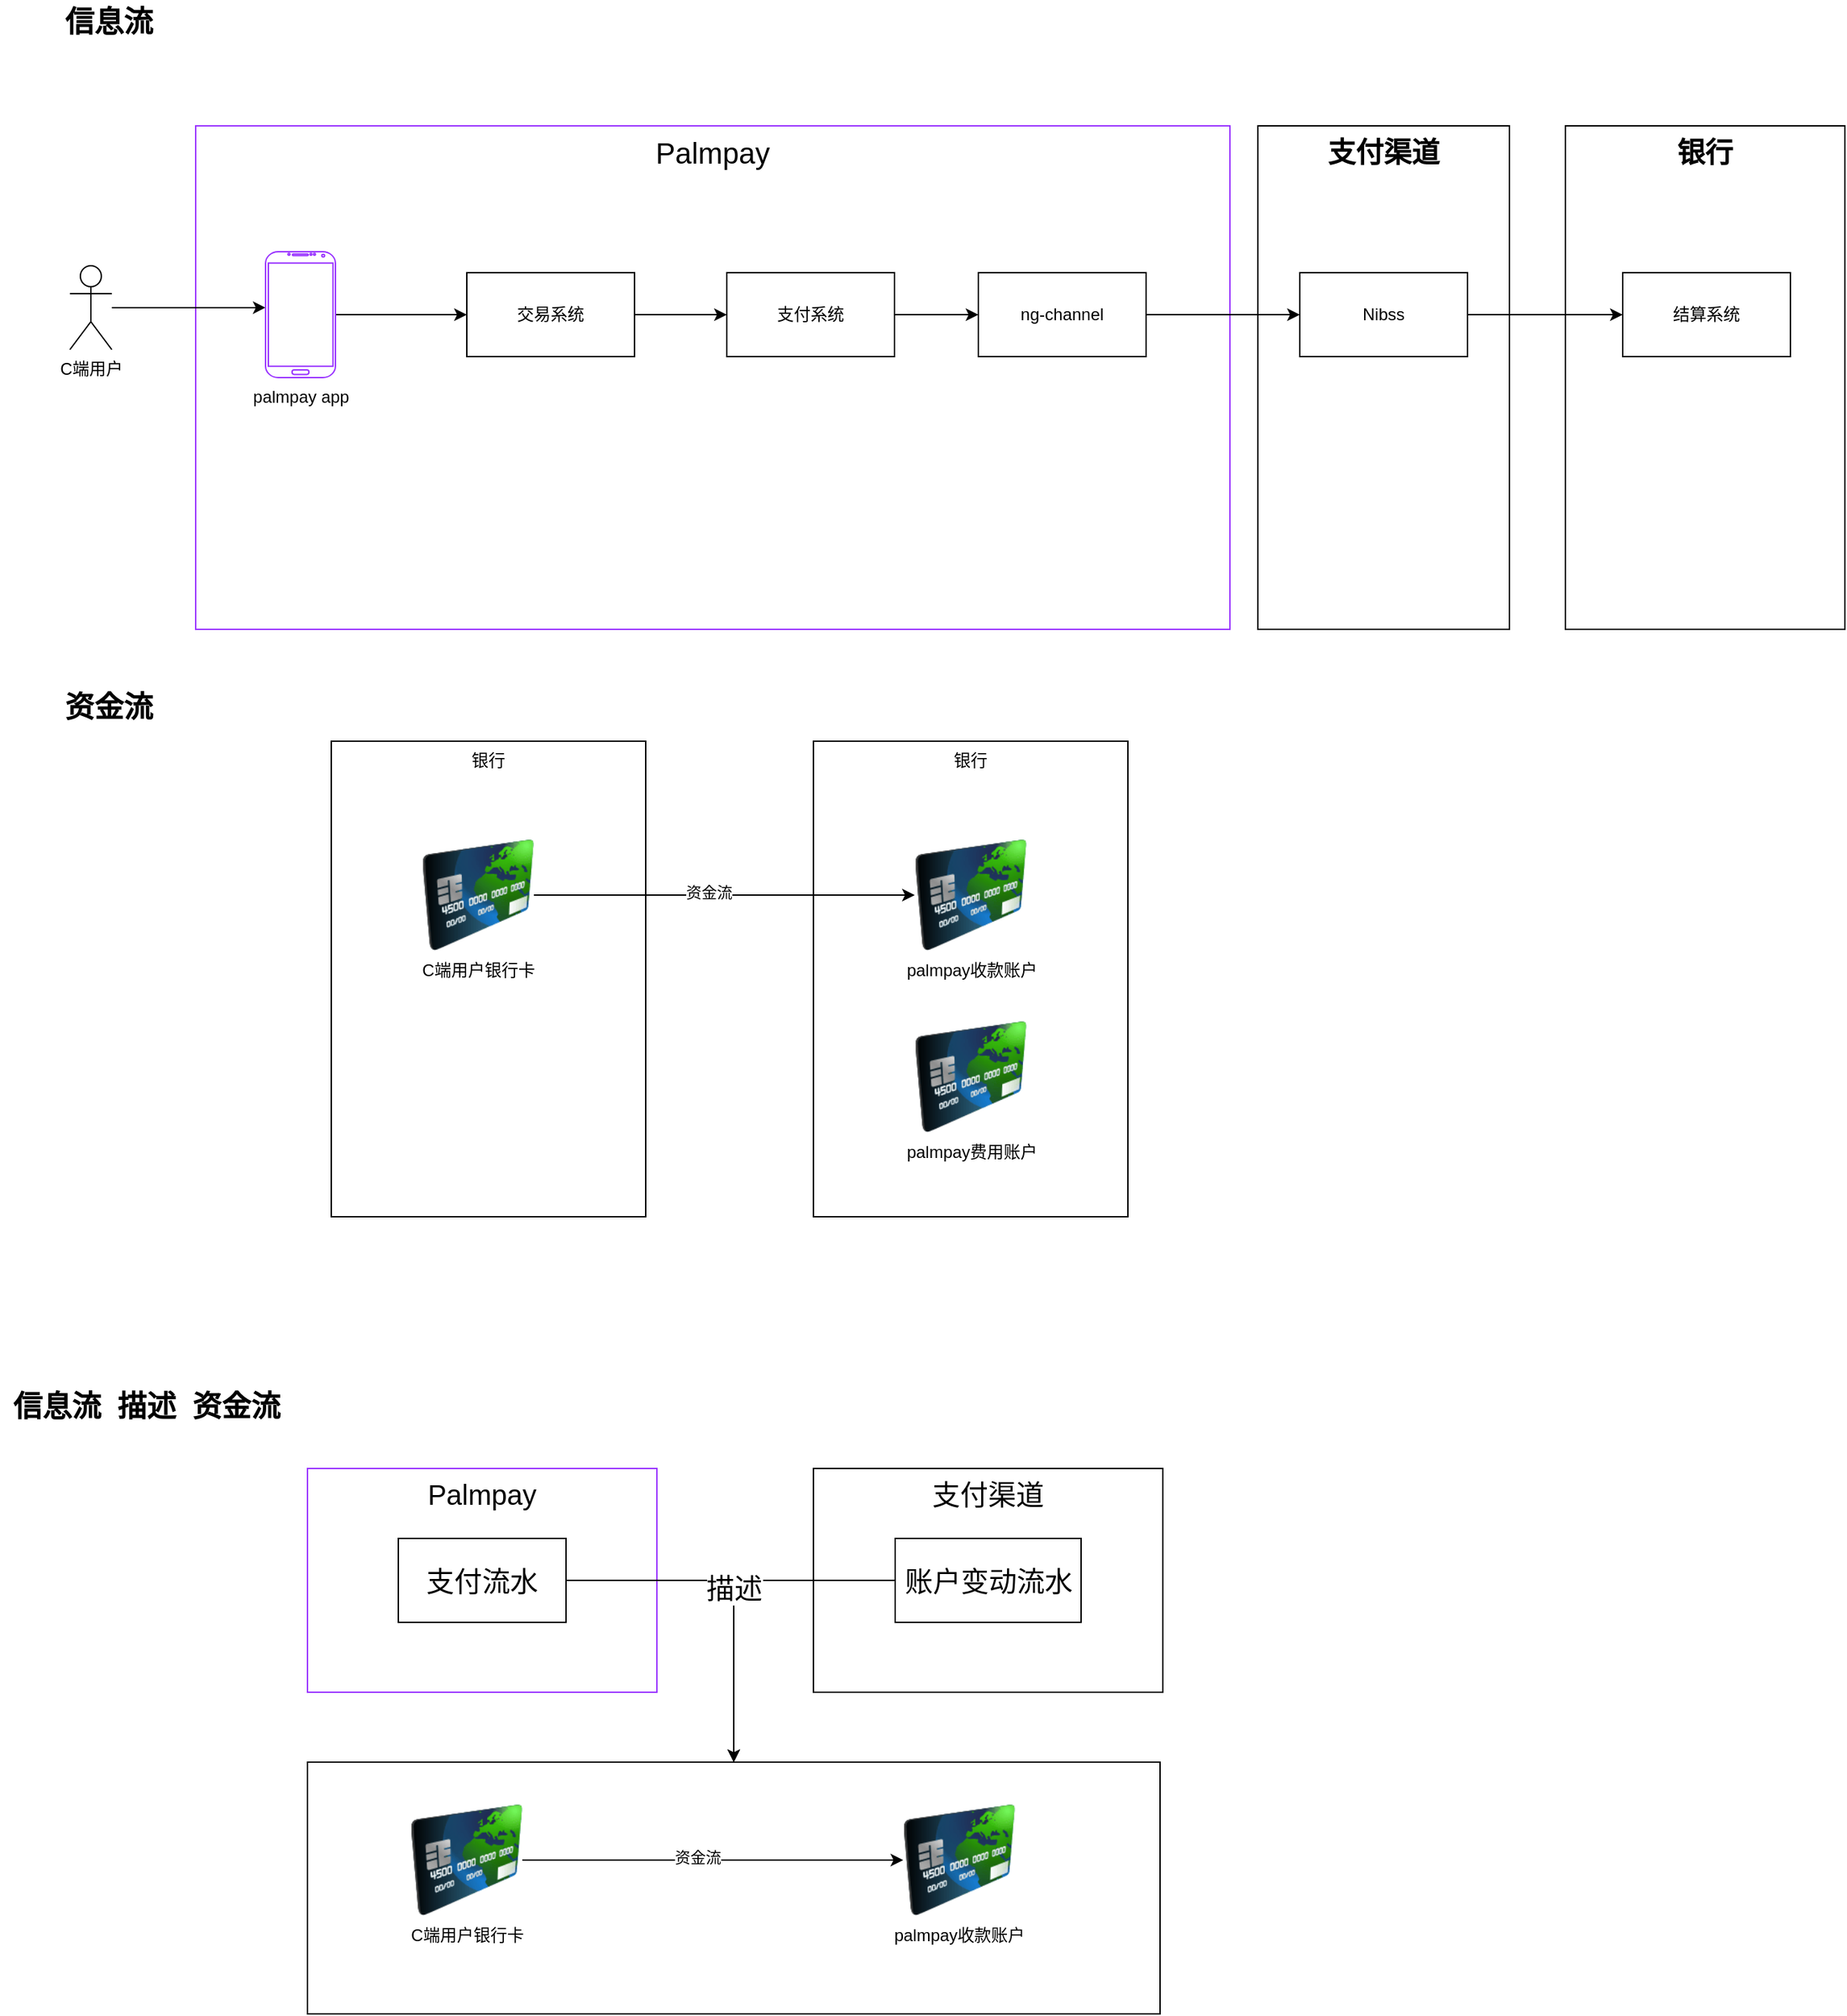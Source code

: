 <mxfile version="20.7.4" type="github">
  <diagram id="4bPIOxXS7Ri6mOKR6sBD" name="第 1 页">
    <mxGraphModel dx="1306" dy="2005" grid="1" gridSize="10" guides="1" tooltips="1" connect="1" arrows="1" fold="1" page="1" pageScale="1" pageWidth="827" pageHeight="1169" math="0" shadow="0">
      <root>
        <mxCell id="0" />
        <mxCell id="1" parent="0" />
        <mxCell id="NlrVx7OgdfCODWQ9weZM-37" value="" style="rounded=0;whiteSpace=wrap;html=1;strokeColor=#000000;fontSize=20;" vertex="1" parent="1">
          <mxGeometry x="240" y="1190" width="610" height="180" as="geometry" />
        </mxCell>
        <mxCell id="NlrVx7OgdfCODWQ9weZM-27" value="支付渠道" style="rounded=0;whiteSpace=wrap;html=1;strokeColor=#000000;fontSize=20;verticalAlign=top;" vertex="1" parent="1">
          <mxGeometry x="602" y="980" width="250" height="160" as="geometry" />
        </mxCell>
        <mxCell id="NlrVx7OgdfCODWQ9weZM-24" value="Palmpay" style="rounded=0;whiteSpace=wrap;html=1;strokeColor=#9933FF;fontSize=21;verticalAlign=top;" vertex="1" parent="1">
          <mxGeometry x="160" y="20" width="740" height="360" as="geometry" />
        </mxCell>
        <mxCell id="NlrVx7OgdfCODWQ9weZM-6" value="支付渠道" style="rounded=0;whiteSpace=wrap;html=1;strokeColor=#000000;verticalAlign=top;fontSize=20;fontStyle=1" vertex="1" parent="1">
          <mxGeometry x="920" y="20" width="180" height="360" as="geometry" />
        </mxCell>
        <mxCell id="NlrVx7OgdfCODWQ9weZM-9" style="edgeStyle=orthogonalEdgeStyle;rounded=0;orthogonalLoop=1;jettySize=auto;html=1;entryX=0;entryY=0.444;entryDx=0;entryDy=0;entryPerimeter=0;" edge="1" parent="1" source="NlrVx7OgdfCODWQ9weZM-1" target="NlrVx7OgdfCODWQ9weZM-2">
          <mxGeometry relative="1" as="geometry" />
        </mxCell>
        <mxCell id="NlrVx7OgdfCODWQ9weZM-1" value="C端用户" style="shape=umlActor;verticalLabelPosition=bottom;verticalAlign=top;html=1;outlineConnect=0;" vertex="1" parent="1">
          <mxGeometry x="70" y="120" width="30" height="60" as="geometry" />
        </mxCell>
        <mxCell id="NlrVx7OgdfCODWQ9weZM-17" style="edgeStyle=orthogonalEdgeStyle;rounded=0;orthogonalLoop=1;jettySize=auto;html=1;entryX=0;entryY=0.5;entryDx=0;entryDy=0;" edge="1" parent="1" source="NlrVx7OgdfCODWQ9weZM-2" target="NlrVx7OgdfCODWQ9weZM-3">
          <mxGeometry relative="1" as="geometry" />
        </mxCell>
        <mxCell id="NlrVx7OgdfCODWQ9weZM-2" value="palmpay app" style="verticalLabelPosition=bottom;verticalAlign=top;html=1;shadow=0;dashed=0;strokeWidth=1;shape=mxgraph.android.phone2;strokeColor=#9933FF;" vertex="1" parent="1">
          <mxGeometry x="210" y="110" width="50" height="90" as="geometry" />
        </mxCell>
        <mxCell id="NlrVx7OgdfCODWQ9weZM-18" style="edgeStyle=orthogonalEdgeStyle;rounded=0;orthogonalLoop=1;jettySize=auto;html=1;entryX=0;entryY=0.5;entryDx=0;entryDy=0;" edge="1" parent="1" source="NlrVx7OgdfCODWQ9weZM-3" target="NlrVx7OgdfCODWQ9weZM-4">
          <mxGeometry relative="1" as="geometry" />
        </mxCell>
        <mxCell id="NlrVx7OgdfCODWQ9weZM-3" value="交易系统" style="rounded=0;whiteSpace=wrap;html=1;strokeColor=#000000;" vertex="1" parent="1">
          <mxGeometry x="354" y="125" width="120" height="60" as="geometry" />
        </mxCell>
        <mxCell id="NlrVx7OgdfCODWQ9weZM-19" style="edgeStyle=orthogonalEdgeStyle;rounded=0;orthogonalLoop=1;jettySize=auto;html=1;entryX=0;entryY=0.5;entryDx=0;entryDy=0;" edge="1" parent="1" source="NlrVx7OgdfCODWQ9weZM-4" target="NlrVx7OgdfCODWQ9weZM-5">
          <mxGeometry relative="1" as="geometry" />
        </mxCell>
        <mxCell id="NlrVx7OgdfCODWQ9weZM-4" value="支付系统" style="rounded=0;whiteSpace=wrap;html=1;strokeColor=#000000;" vertex="1" parent="1">
          <mxGeometry x="540" y="125" width="120" height="60" as="geometry" />
        </mxCell>
        <mxCell id="NlrVx7OgdfCODWQ9weZM-20" style="edgeStyle=orthogonalEdgeStyle;rounded=0;orthogonalLoop=1;jettySize=auto;html=1;entryX=0;entryY=0.5;entryDx=0;entryDy=0;" edge="1" parent="1" source="NlrVx7OgdfCODWQ9weZM-5" target="NlrVx7OgdfCODWQ9weZM-7">
          <mxGeometry relative="1" as="geometry" />
        </mxCell>
        <mxCell id="NlrVx7OgdfCODWQ9weZM-5" value="ng-channel" style="rounded=0;whiteSpace=wrap;html=1;strokeColor=#000000;" vertex="1" parent="1">
          <mxGeometry x="720" y="125" width="120" height="60" as="geometry" />
        </mxCell>
        <mxCell id="NlrVx7OgdfCODWQ9weZM-8" value="银行" style="rounded=0;whiteSpace=wrap;html=1;strokeColor=#000000;verticalAlign=top;fontSize=20;fontStyle=1" vertex="1" parent="1">
          <mxGeometry x="1140" y="20" width="200" height="360" as="geometry" />
        </mxCell>
        <mxCell id="NlrVx7OgdfCODWQ9weZM-22" style="edgeStyle=orthogonalEdgeStyle;rounded=0;orthogonalLoop=1;jettySize=auto;html=1;entryX=0;entryY=0.5;entryDx=0;entryDy=0;" edge="1" parent="1" source="NlrVx7OgdfCODWQ9weZM-7" target="NlrVx7OgdfCODWQ9weZM-21">
          <mxGeometry relative="1" as="geometry" />
        </mxCell>
        <mxCell id="NlrVx7OgdfCODWQ9weZM-7" value="Nibss" style="rounded=0;whiteSpace=wrap;html=1;strokeColor=#000000;" vertex="1" parent="1">
          <mxGeometry x="950" y="125" width="120" height="60" as="geometry" />
        </mxCell>
        <mxCell id="NlrVx7OgdfCODWQ9weZM-10" value="银行" style="rounded=0;whiteSpace=wrap;html=1;strokeColor=#000000;verticalAlign=top;" vertex="1" parent="1">
          <mxGeometry x="257" y="460" width="225" height="340" as="geometry" />
        </mxCell>
        <mxCell id="NlrVx7OgdfCODWQ9weZM-11" value="银行" style="rounded=0;whiteSpace=wrap;html=1;strokeColor=#000000;verticalAlign=top;" vertex="1" parent="1">
          <mxGeometry x="602" y="460" width="225" height="340" as="geometry" />
        </mxCell>
        <mxCell id="NlrVx7OgdfCODWQ9weZM-15" style="edgeStyle=orthogonalEdgeStyle;rounded=0;orthogonalLoop=1;jettySize=auto;html=1;entryX=0;entryY=0.5;entryDx=0;entryDy=0;" edge="1" parent="1" source="NlrVx7OgdfCODWQ9weZM-12" target="NlrVx7OgdfCODWQ9weZM-13">
          <mxGeometry relative="1" as="geometry" />
        </mxCell>
        <mxCell id="NlrVx7OgdfCODWQ9weZM-16" value="资金流" style="edgeLabel;html=1;align=center;verticalAlign=middle;resizable=0;points=[];" vertex="1" connectable="0" parent="NlrVx7OgdfCODWQ9weZM-15">
          <mxGeometry x="-0.083" y="2" relative="1" as="geometry">
            <mxPoint as="offset" />
          </mxGeometry>
        </mxCell>
        <mxCell id="NlrVx7OgdfCODWQ9weZM-12" value="C端用户银行卡" style="image;html=1;image=img/lib/clip_art/finance/Credit_Card_128x128.png;strokeColor=#000000;" vertex="1" parent="1">
          <mxGeometry x="322" y="530" width="80" height="80" as="geometry" />
        </mxCell>
        <mxCell id="NlrVx7OgdfCODWQ9weZM-13" value="palmpay收款账户" style="image;html=1;image=img/lib/clip_art/finance/Credit_Card_128x128.png;strokeColor=#000000;" vertex="1" parent="1">
          <mxGeometry x="674.5" y="530" width="80" height="80" as="geometry" />
        </mxCell>
        <mxCell id="NlrVx7OgdfCODWQ9weZM-14" value="palmpay费用账户" style="image;html=1;image=img/lib/clip_art/finance/Credit_Card_128x128.png;strokeColor=#000000;" vertex="1" parent="1">
          <mxGeometry x="674.5" y="660" width="80" height="80" as="geometry" />
        </mxCell>
        <mxCell id="NlrVx7OgdfCODWQ9weZM-21" value="结算系统" style="rounded=0;whiteSpace=wrap;html=1;strokeColor=#000000;" vertex="1" parent="1">
          <mxGeometry x="1181" y="125" width="120" height="60" as="geometry" />
        </mxCell>
        <mxCell id="NlrVx7OgdfCODWQ9weZM-23" value="信息流" style="text;html=1;strokeColor=none;fillColor=none;align=center;verticalAlign=middle;whiteSpace=wrap;rounded=0;fontSize=21;fontStyle=1" vertex="1" parent="1">
          <mxGeometry x="50" y="-70" width="96" height="30" as="geometry" />
        </mxCell>
        <mxCell id="NlrVx7OgdfCODWQ9weZM-25" value="资金流" style="text;html=1;strokeColor=none;fillColor=none;align=center;verticalAlign=middle;whiteSpace=wrap;rounded=0;fontSize=21;fontStyle=1" vertex="1" parent="1">
          <mxGeometry x="50" y="420" width="96" height="30" as="geometry" />
        </mxCell>
        <mxCell id="NlrVx7OgdfCODWQ9weZM-26" value="Palmpay" style="rounded=0;whiteSpace=wrap;html=1;strokeColor=#9933FF;fontSize=20;verticalAlign=top;" vertex="1" parent="1">
          <mxGeometry x="240" y="980" width="250" height="160" as="geometry" />
        </mxCell>
        <mxCell id="NlrVx7OgdfCODWQ9weZM-38" style="edgeStyle=orthogonalEdgeStyle;rounded=0;orthogonalLoop=1;jettySize=auto;html=1;entryX=0.5;entryY=0;entryDx=0;entryDy=0;fontSize=20;exitX=0;exitY=0.5;exitDx=0;exitDy=0;" edge="1" parent="1" source="NlrVx7OgdfCODWQ9weZM-30" target="NlrVx7OgdfCODWQ9weZM-37">
          <mxGeometry relative="1" as="geometry" />
        </mxCell>
        <mxCell id="NlrVx7OgdfCODWQ9weZM-28" value="信息流&amp;nbsp; 描述&amp;nbsp; 资金流" style="text;html=1;strokeColor=none;fillColor=none;align=center;verticalAlign=middle;whiteSpace=wrap;rounded=0;fontSize=21;fontStyle=1" vertex="1" parent="1">
          <mxGeometry x="20" y="920" width="210" height="30" as="geometry" />
        </mxCell>
        <mxCell id="NlrVx7OgdfCODWQ9weZM-36" value="描述" style="edgeStyle=orthogonalEdgeStyle;rounded=0;orthogonalLoop=1;jettySize=auto;html=1;fontSize=20;entryX=0.5;entryY=0;entryDx=0;entryDy=0;exitX=1;exitY=0.5;exitDx=0;exitDy=0;" edge="1" parent="1" source="NlrVx7OgdfCODWQ9weZM-29" target="NlrVx7OgdfCODWQ9weZM-37">
          <mxGeometry relative="1" as="geometry">
            <mxPoint x="520" y="1200" as="targetPoint" />
          </mxGeometry>
        </mxCell>
        <mxCell id="NlrVx7OgdfCODWQ9weZM-29" value="支付流水" style="rounded=0;whiteSpace=wrap;html=1;strokeColor=#000000;fontSize=20;" vertex="1" parent="1">
          <mxGeometry x="305" y="1030" width="120" height="60" as="geometry" />
        </mxCell>
        <mxCell id="NlrVx7OgdfCODWQ9weZM-30" value="账户变动流水" style="rounded=0;whiteSpace=wrap;html=1;strokeColor=#000000;fontSize=20;" vertex="1" parent="1">
          <mxGeometry x="660.5" y="1030" width="133" height="60" as="geometry" />
        </mxCell>
        <mxCell id="NlrVx7OgdfCODWQ9weZM-32" style="edgeStyle=orthogonalEdgeStyle;rounded=0;orthogonalLoop=1;jettySize=auto;html=1;entryX=0;entryY=0.5;entryDx=0;entryDy=0;" edge="1" parent="1" source="NlrVx7OgdfCODWQ9weZM-34" target="NlrVx7OgdfCODWQ9weZM-35">
          <mxGeometry relative="1" as="geometry" />
        </mxCell>
        <mxCell id="NlrVx7OgdfCODWQ9weZM-33" value="资金流" style="edgeLabel;html=1;align=center;verticalAlign=middle;resizable=0;points=[];" vertex="1" connectable="0" parent="NlrVx7OgdfCODWQ9weZM-32">
          <mxGeometry x="-0.083" y="2" relative="1" as="geometry">
            <mxPoint as="offset" />
          </mxGeometry>
        </mxCell>
        <mxCell id="NlrVx7OgdfCODWQ9weZM-34" value="C端用户银行卡" style="image;html=1;image=img/lib/clip_art/finance/Credit_Card_128x128.png;strokeColor=#000000;" vertex="1" parent="1">
          <mxGeometry x="313.75" y="1220" width="80" height="80" as="geometry" />
        </mxCell>
        <mxCell id="NlrVx7OgdfCODWQ9weZM-35" value="palmpay收款账户" style="image;html=1;image=img/lib/clip_art/finance/Credit_Card_128x128.png;strokeColor=#000000;" vertex="1" parent="1">
          <mxGeometry x="666.25" y="1220" width="80" height="80" as="geometry" />
        </mxCell>
      </root>
    </mxGraphModel>
  </diagram>
</mxfile>
